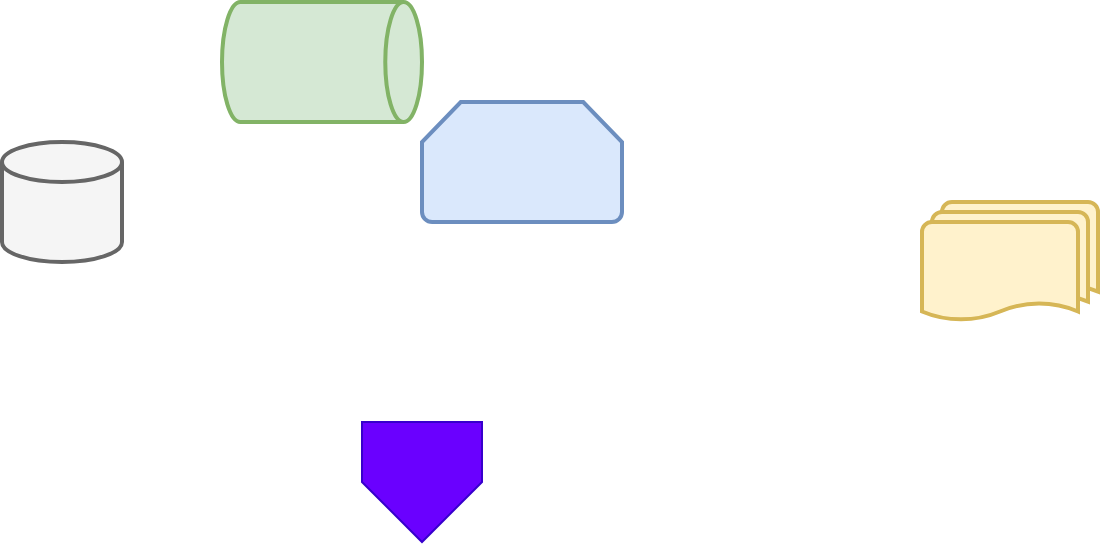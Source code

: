 <mxfile version="20.0.4" type="github">
  <diagram id="rp6wGolOfWn7mVx409Hu" name="Pagina Prueba">
    <mxGraphModel dx="782" dy="428" grid="1" gridSize="10" guides="1" tooltips="1" connect="1" arrows="1" fold="1" page="1" pageScale="1" pageWidth="827" pageHeight="1169" math="0" shadow="0">
      <root>
        <mxCell id="0" />
        <mxCell id="1" parent="0" />
        <mxCell id="BBzntftsFRMneBVBlk5v-1" value="" style="strokeWidth=2;html=1;shape=mxgraph.flowchart.database;whiteSpace=wrap;fillColor=#f5f5f5;fontColor=#333333;strokeColor=#666666;" vertex="1" parent="1">
          <mxGeometry x="120" y="180" width="60" height="60" as="geometry" />
        </mxCell>
        <mxCell id="BBzntftsFRMneBVBlk5v-2" value="" style="strokeWidth=2;html=1;shape=mxgraph.flowchart.loop_limit;whiteSpace=wrap;fillColor=#dae8fc;strokeColor=#6c8ebf;" vertex="1" parent="1">
          <mxGeometry x="330" y="160" width="100" height="60" as="geometry" />
        </mxCell>
        <mxCell id="BBzntftsFRMneBVBlk5v-3" value="" style="strokeWidth=2;html=1;shape=mxgraph.flowchart.direct_data;whiteSpace=wrap;fillColor=#d5e8d4;strokeColor=#82b366;" vertex="1" parent="1">
          <mxGeometry x="230" y="110" width="100" height="60" as="geometry" />
        </mxCell>
        <mxCell id="BBzntftsFRMneBVBlk5v-4" value="" style="verticalLabelPosition=bottom;verticalAlign=top;html=1;shape=offPageConnector;rounded=0;size=0.5;fillColor=#6a00ff;fontColor=#ffffff;strokeColor=#3700CC;" vertex="1" parent="1">
          <mxGeometry x="300" y="320" width="60" height="60" as="geometry" />
        </mxCell>
        <mxCell id="BBzntftsFRMneBVBlk5v-5" value="" style="strokeWidth=2;html=1;shape=mxgraph.flowchart.multi-document;whiteSpace=wrap;fillColor=#fff2cc;strokeColor=#d6b656;" vertex="1" parent="1">
          <mxGeometry x="580" y="210" width="88" height="60" as="geometry" />
        </mxCell>
      </root>
    </mxGraphModel>
  </diagram>
</mxfile>
